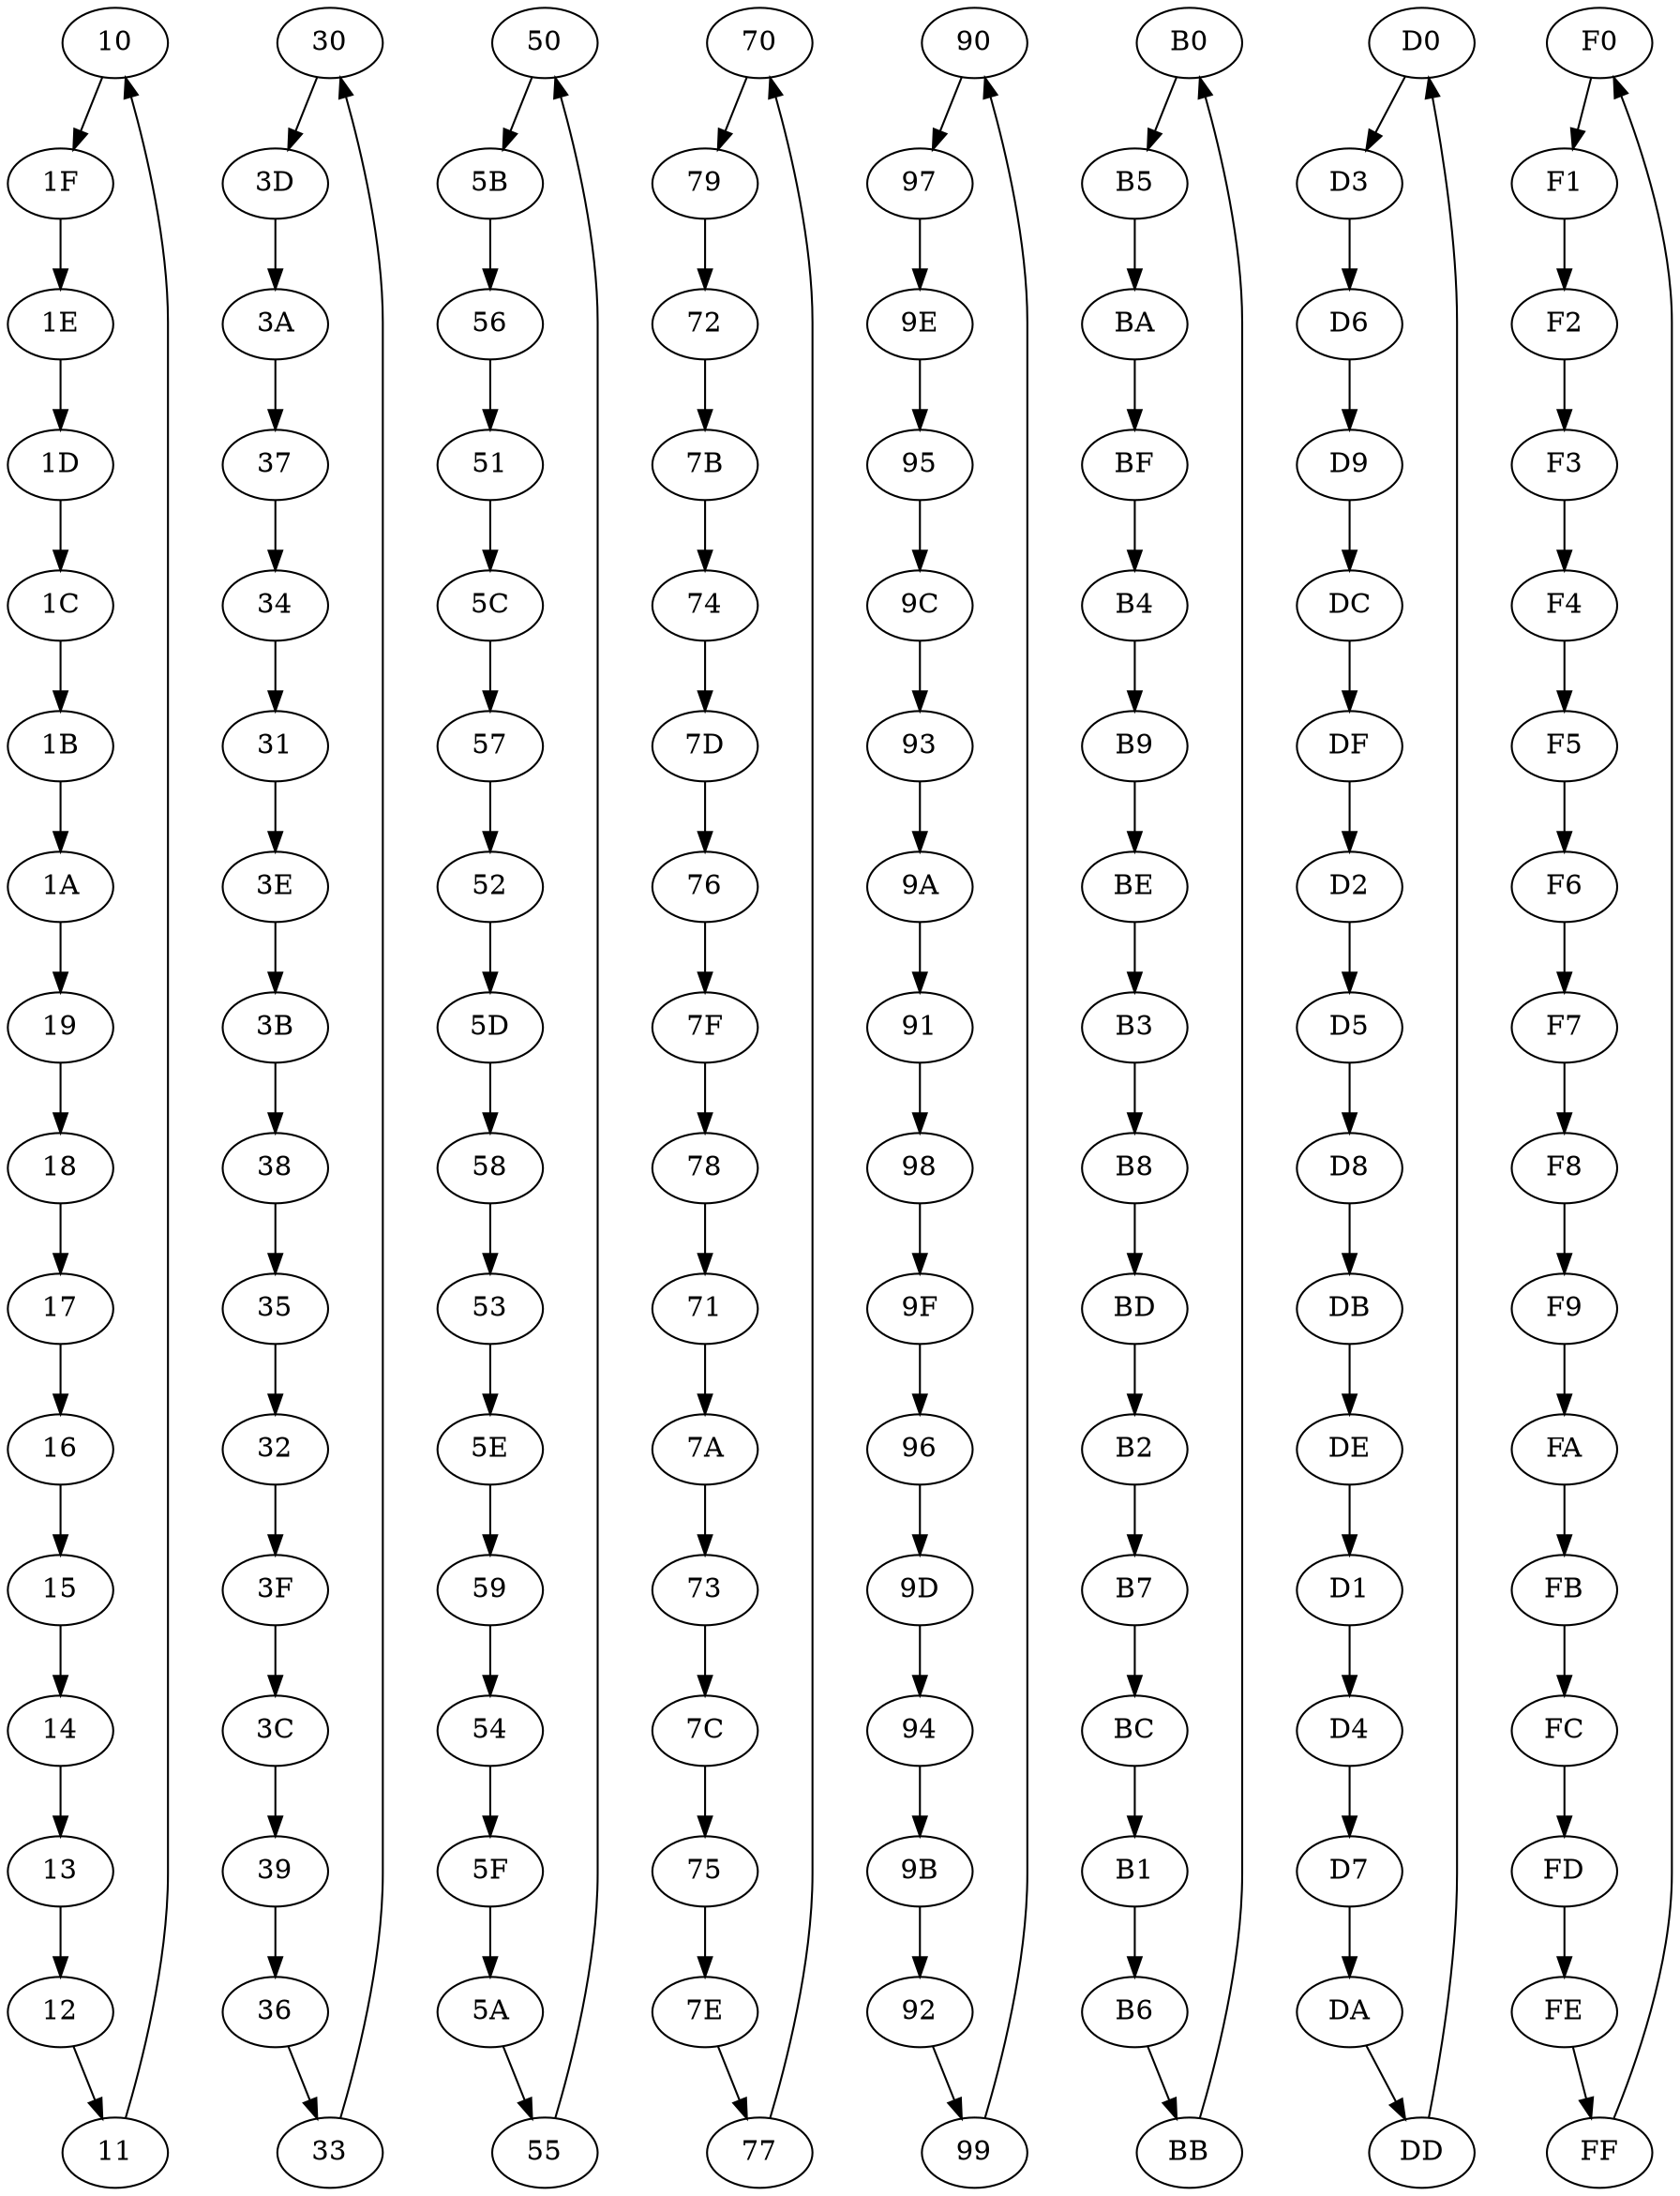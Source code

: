 digraph g
{
a10 [label="10"]a11 [label="11"]a12 [label="12"]a13 [label="13"]a14 [label="14"]a15 [label="15"]a16 [label="16"]a17 [label="17"]a18 [label="18"]a19 [label="19"]a1A [label="1A"]a1B [label="1B"]a1C [label="1C"]a1D [label="1D"]a1E [label="1E"]a1F [label="1F"]a30 [label="30"]a31 [label="31"]a32 [label="32"]a33 [label="33"]a34 [label="34"]a35 [label="35"]a36 [label="36"]a37 [label="37"]a38 [label="38"]a39 [label="39"]a3A [label="3A"]a3B [label="3B"]a3C [label="3C"]a3D [label="3D"]a3E [label="3E"]a3F [label="3F"]a50 [label="50"]a51 [label="51"]a52 [label="52"]a53 [label="53"]a54 [label="54"]a55 [label="55"]a56 [label="56"]a57 [label="57"]a58 [label="58"]a59 [label="59"]a5A [label="5A"]a5B [label="5B"]a5C [label="5C"]a5D [label="5D"]a5E [label="5E"]a5F [label="5F"]a70 [label="70"]a71 [label="71"]a72 [label="72"]a73 [label="73"]a74 [label="74"]a75 [label="75"]a76 [label="76"]a77 [label="77"]a78 [label="78"]a79 [label="79"]a7A [label="7A"]a7B [label="7B"]a7C [label="7C"]a7D [label="7D"]a7E [label="7E"]a7F [label="7F"]a90 [label="90"]a91 [label="91"]a92 [label="92"]a93 [label="93"]a94 [label="94"]a95 [label="95"]a96 [label="96"]a97 [label="97"]a98 [label="98"]a99 [label="99"]a9A [label="9A"]a9B [label="9B"]a9C [label="9C"]a9D [label="9D"]a9E [label="9E"]a9F [label="9F"]aB0 [label="B0"]aB1 [label="B1"]aB2 [label="B2"]aB3 [label="B3"]aB4 [label="B4"]aB5 [label="B5"]aB6 [label="B6"]aB7 [label="B7"]aB8 [label="B8"]aB9 [label="B9"]aBA [label="BA"]aBB [label="BB"]aBC [label="BC"]aBD [label="BD"]aBE [label="BE"]aBF [label="BF"]aD0 [label="D0"]aD1 [label="D1"]aD2 [label="D2"]aD3 [label="D3"]aD4 [label="D4"]aD5 [label="D5"]aD6 [label="D6"]aD7 [label="D7"]aD8 [label="D8"]aD9 [label="D9"]aDA [label="DA"]aDB [label="DB"]aDC [label="DC"]aDD [label="DD"]aDE [label="DE"]aDF [label="DF"]aF0 [label="F0"]aF1 [label="F1"]aF2 [label="F2"]aF3 [label="F3"]aF4 [label="F4"]aF5 [label="F5"]aF6 [label="F6"]aF7 [label="F7"]aF8 [label="F8"]aF9 [label="F9"]aFA [label="FA"]aFB [label="FB"]aFC [label="FC"]aFD [label="FD"]aFE [label="FE"]aFF [label="FF"]
    a10 -> a1F
    a11 -> a10
    a12 -> a11
    a13 -> a12
    a14 -> a13
    a15 -> a14
    a16 -> a15
    a17 -> a16
    a18 -> a17
    a19 -> a18
    a1A -> a19
    a1B -> a1A
    a1C -> a1B
    a1D -> a1C
    a1E -> a1D
    a1F -> a1E
    a30 -> a3D
    a31 -> a3E
    a32 -> a3F
    a33 -> a30
    a34 -> a31
    a35 -> a32
    a36 -> a33
    a37 -> a34
    a38 -> a35
    a39 -> a36
    a3A -> a37
    a3B -> a38
    a3C -> a39
    a3D -> a3A
    a3E -> a3B
    a3F -> a3C
    a50 -> a5B
    a51 -> a5C
    a52 -> a5D
    a53 -> a5E
    a54 -> a5F
    a55 -> a50
    a56 -> a51
    a57 -> a52
    a58 -> a53
    a59 -> a54
    a5A -> a55
    a5B -> a56
    a5C -> a57
    a5D -> a58
    a5E -> a59
    a5F -> a5A
    a70 -> a79
    a71 -> a7A
    a72 -> a7B
    a73 -> a7C
    a74 -> a7D
    a75 -> a7E
    a76 -> a7F
    a77 -> a70
    a78 -> a71
    a79 -> a72
    a7A -> a73
    a7B -> a74
    a7C -> a75
    a7D -> a76
    a7E -> a77
    a7F -> a78
    a90 -> a97
    a91 -> a98
    a92 -> a99
    a93 -> a9A
    a94 -> a9B
    a95 -> a9C
    a96 -> a9D
    a97 -> a9E
    a98 -> a9F
    a99 -> a90
    a9A -> a91
    a9B -> a92
    a9C -> a93
    a9D -> a94
    a9E -> a95
    a9F -> a96
    aB0 -> aB5
    aB1 -> aB6
    aB2 -> aB7
    aB3 -> aB8
    aB4 -> aB9
    aB5 -> aBA
    aB6 -> aBB
    aB7 -> aBC
    aB8 -> aBD
    aB9 -> aBE
    aBA -> aBF
    aBB -> aB0
    aBC -> aB1
    aBD -> aB2
    aBE -> aB3
    aBF -> aB4
    aD0 -> aD3
    aD1 -> aD4
    aD2 -> aD5
    aD3 -> aD6
    aD4 -> aD7
    aD5 -> aD8
    aD6 -> aD9
    aD7 -> aDA
    aD8 -> aDB
    aD9 -> aDC
    aDA -> aDD
    aDB -> aDE
    aDC -> aDF
    aDD -> aD0
    aDE -> aD1
    aDF -> aD2
    aF0 -> aF1
    aF1 -> aF2
    aF2 -> aF3
    aF3 -> aF4
    aF4 -> aF5
    aF5 -> aF6
    aF6 -> aF7
    aF7 -> aF8
    aF8 -> aF9
    aF9 -> aFA
    aFA -> aFB
    aFB -> aFC
    aFC -> aFD
    aFD -> aFE
    aFE -> aFF
    aFF -> aF0
}
